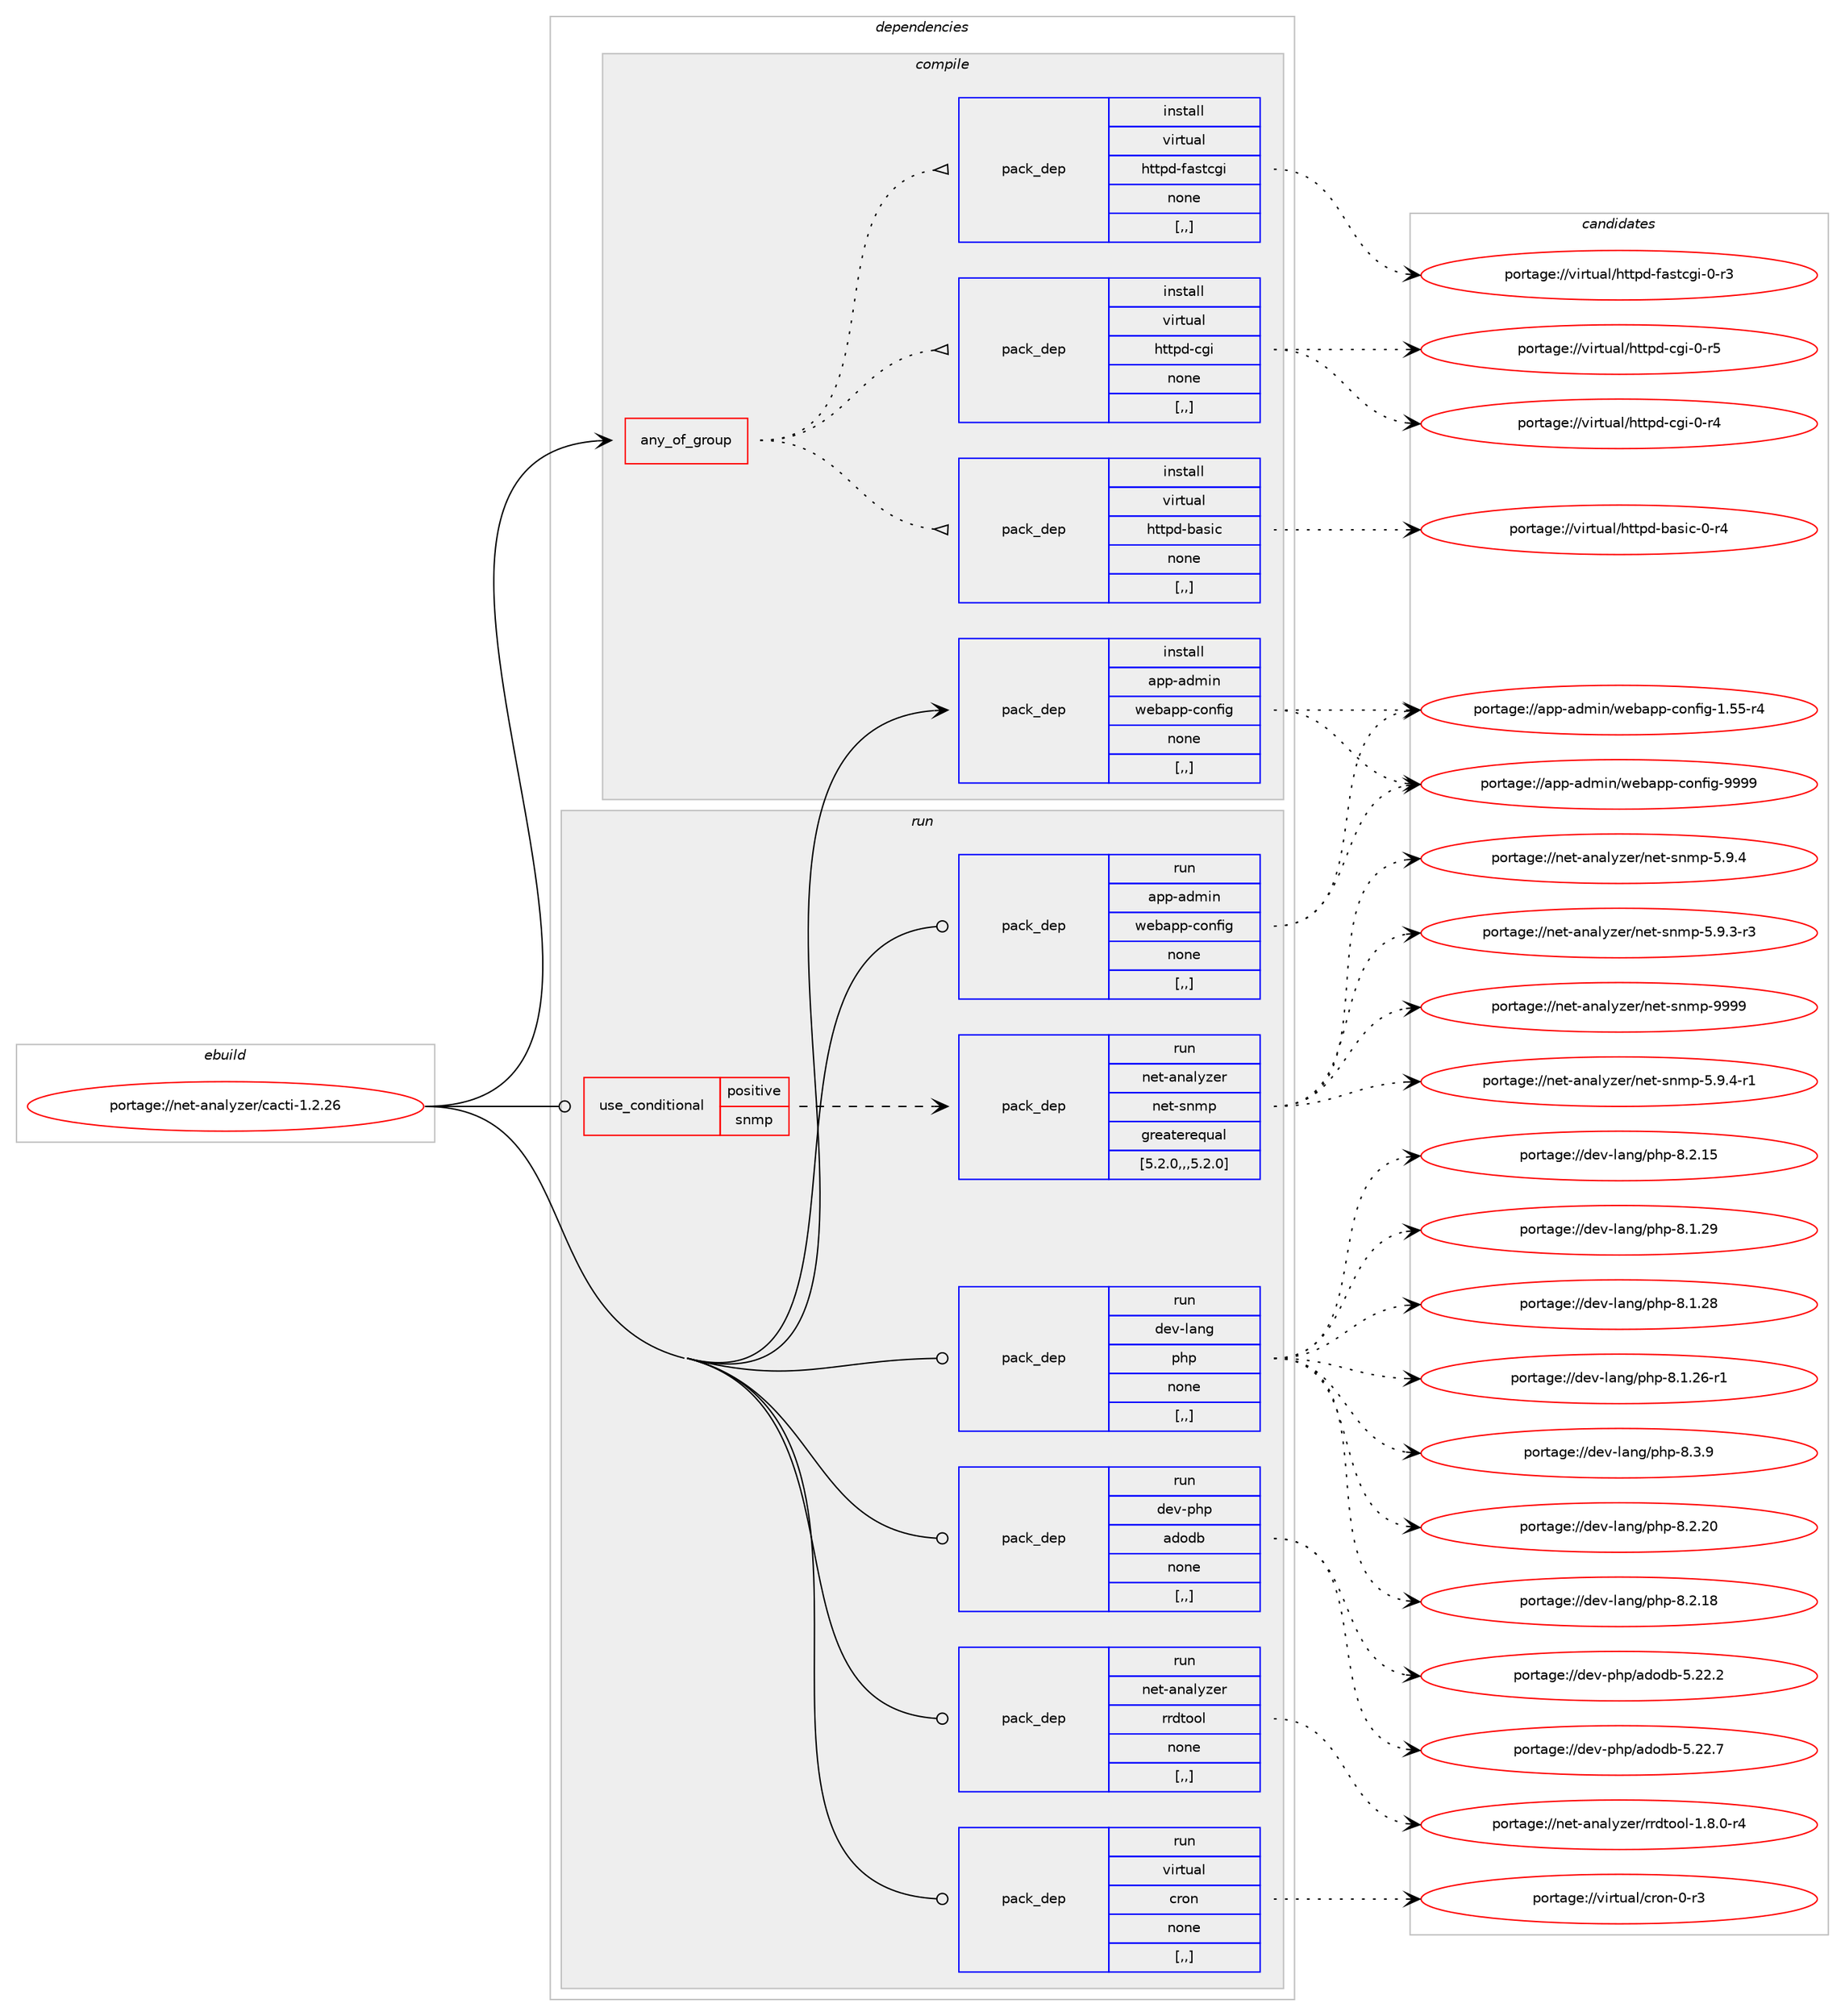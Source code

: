 digraph prolog {

# *************
# Graph options
# *************

newrank=true;
concentrate=true;
compound=true;
graph [rankdir=LR,fontname=Helvetica,fontsize=10,ranksep=1.5];#, ranksep=2.5, nodesep=0.2];
edge  [arrowhead=vee];
node  [fontname=Helvetica,fontsize=10];

# **********
# The ebuild
# **********

subgraph cluster_leftcol {
color=gray;
label=<<i>ebuild</i>>;
id [label="portage://net-analyzer/cacti-1.2.26", color=red, width=4, href="../net-analyzer/cacti-1.2.26.svg"];
}

# ****************
# The dependencies
# ****************

subgraph cluster_midcol {
color=gray;
label=<<i>dependencies</i>>;
subgraph cluster_compile {
fillcolor="#eeeeee";
style=filled;
label=<<i>compile</i>>;
subgraph any2379 {
dependency337156 [label=<<TABLE BORDER="0" CELLBORDER="1" CELLSPACING="0" CELLPADDING="4"><TR><TD CELLPADDING="10">any_of_group</TD></TR></TABLE>>, shape=none, color=red];subgraph pack247707 {
dependency337157 [label=<<TABLE BORDER="0" CELLBORDER="1" CELLSPACING="0" CELLPADDING="4" WIDTH="220"><TR><TD ROWSPAN="6" CELLPADDING="30">pack_dep</TD></TR><TR><TD WIDTH="110">install</TD></TR><TR><TD>virtual</TD></TR><TR><TD>httpd-basic</TD></TR><TR><TD>none</TD></TR><TR><TD>[,,]</TD></TR></TABLE>>, shape=none, color=blue];
}
dependency337156:e -> dependency337157:w [weight=20,style="dotted",arrowhead="oinv"];
subgraph pack247708 {
dependency337158 [label=<<TABLE BORDER="0" CELLBORDER="1" CELLSPACING="0" CELLPADDING="4" WIDTH="220"><TR><TD ROWSPAN="6" CELLPADDING="30">pack_dep</TD></TR><TR><TD WIDTH="110">install</TD></TR><TR><TD>virtual</TD></TR><TR><TD>httpd-cgi</TD></TR><TR><TD>none</TD></TR><TR><TD>[,,]</TD></TR></TABLE>>, shape=none, color=blue];
}
dependency337156:e -> dependency337158:w [weight=20,style="dotted",arrowhead="oinv"];
subgraph pack247709 {
dependency337159 [label=<<TABLE BORDER="0" CELLBORDER="1" CELLSPACING="0" CELLPADDING="4" WIDTH="220"><TR><TD ROWSPAN="6" CELLPADDING="30">pack_dep</TD></TR><TR><TD WIDTH="110">install</TD></TR><TR><TD>virtual</TD></TR><TR><TD>httpd-fastcgi</TD></TR><TR><TD>none</TD></TR><TR><TD>[,,]</TD></TR></TABLE>>, shape=none, color=blue];
}
dependency337156:e -> dependency337159:w [weight=20,style="dotted",arrowhead="oinv"];
}
id:e -> dependency337156:w [weight=20,style="solid",arrowhead="vee"];
subgraph pack247710 {
dependency337160 [label=<<TABLE BORDER="0" CELLBORDER="1" CELLSPACING="0" CELLPADDING="4" WIDTH="220"><TR><TD ROWSPAN="6" CELLPADDING="30">pack_dep</TD></TR><TR><TD WIDTH="110">install</TD></TR><TR><TD>app-admin</TD></TR><TR><TD>webapp-config</TD></TR><TR><TD>none</TD></TR><TR><TD>[,,]</TD></TR></TABLE>>, shape=none, color=blue];
}
id:e -> dependency337160:w [weight=20,style="solid",arrowhead="vee"];
}
subgraph cluster_compileandrun {
fillcolor="#eeeeee";
style=filled;
label=<<i>compile and run</i>>;
}
subgraph cluster_run {
fillcolor="#eeeeee";
style=filled;
label=<<i>run</i>>;
subgraph cond86890 {
dependency337161 [label=<<TABLE BORDER="0" CELLBORDER="1" CELLSPACING="0" CELLPADDING="4"><TR><TD ROWSPAN="3" CELLPADDING="10">use_conditional</TD></TR><TR><TD>positive</TD></TR><TR><TD>snmp</TD></TR></TABLE>>, shape=none, color=red];
subgraph pack247711 {
dependency337162 [label=<<TABLE BORDER="0" CELLBORDER="1" CELLSPACING="0" CELLPADDING="4" WIDTH="220"><TR><TD ROWSPAN="6" CELLPADDING="30">pack_dep</TD></TR><TR><TD WIDTH="110">run</TD></TR><TR><TD>net-analyzer</TD></TR><TR><TD>net-snmp</TD></TR><TR><TD>greaterequal</TD></TR><TR><TD>[5.2.0,,,5.2.0]</TD></TR></TABLE>>, shape=none, color=blue];
}
dependency337161:e -> dependency337162:w [weight=20,style="dashed",arrowhead="vee"];
}
id:e -> dependency337161:w [weight=20,style="solid",arrowhead="odot"];
subgraph pack247712 {
dependency337163 [label=<<TABLE BORDER="0" CELLBORDER="1" CELLSPACING="0" CELLPADDING="4" WIDTH="220"><TR><TD ROWSPAN="6" CELLPADDING="30">pack_dep</TD></TR><TR><TD WIDTH="110">run</TD></TR><TR><TD>app-admin</TD></TR><TR><TD>webapp-config</TD></TR><TR><TD>none</TD></TR><TR><TD>[,,]</TD></TR></TABLE>>, shape=none, color=blue];
}
id:e -> dependency337163:w [weight=20,style="solid",arrowhead="odot"];
subgraph pack247713 {
dependency337164 [label=<<TABLE BORDER="0" CELLBORDER="1" CELLSPACING="0" CELLPADDING="4" WIDTH="220"><TR><TD ROWSPAN="6" CELLPADDING="30">pack_dep</TD></TR><TR><TD WIDTH="110">run</TD></TR><TR><TD>dev-lang</TD></TR><TR><TD>php</TD></TR><TR><TD>none</TD></TR><TR><TD>[,,]</TD></TR></TABLE>>, shape=none, color=blue];
}
id:e -> dependency337164:w [weight=20,style="solid",arrowhead="odot"];
subgraph pack247714 {
dependency337165 [label=<<TABLE BORDER="0" CELLBORDER="1" CELLSPACING="0" CELLPADDING="4" WIDTH="220"><TR><TD ROWSPAN="6" CELLPADDING="30">pack_dep</TD></TR><TR><TD WIDTH="110">run</TD></TR><TR><TD>dev-php</TD></TR><TR><TD>adodb</TD></TR><TR><TD>none</TD></TR><TR><TD>[,,]</TD></TR></TABLE>>, shape=none, color=blue];
}
id:e -> dependency337165:w [weight=20,style="solid",arrowhead="odot"];
subgraph pack247715 {
dependency337166 [label=<<TABLE BORDER="0" CELLBORDER="1" CELLSPACING="0" CELLPADDING="4" WIDTH="220"><TR><TD ROWSPAN="6" CELLPADDING="30">pack_dep</TD></TR><TR><TD WIDTH="110">run</TD></TR><TR><TD>net-analyzer</TD></TR><TR><TD>rrdtool</TD></TR><TR><TD>none</TD></TR><TR><TD>[,,]</TD></TR></TABLE>>, shape=none, color=blue];
}
id:e -> dependency337166:w [weight=20,style="solid",arrowhead="odot"];
subgraph pack247716 {
dependency337167 [label=<<TABLE BORDER="0" CELLBORDER="1" CELLSPACING="0" CELLPADDING="4" WIDTH="220"><TR><TD ROWSPAN="6" CELLPADDING="30">pack_dep</TD></TR><TR><TD WIDTH="110">run</TD></TR><TR><TD>virtual</TD></TR><TR><TD>cron</TD></TR><TR><TD>none</TD></TR><TR><TD>[,,]</TD></TR></TABLE>>, shape=none, color=blue];
}
id:e -> dependency337167:w [weight=20,style="solid",arrowhead="odot"];
}
}

# **************
# The candidates
# **************

subgraph cluster_choices {
rank=same;
color=gray;
label=<<i>candidates</i>>;

subgraph choice247707 {
color=black;
nodesep=1;
choice11810511411611797108471041161161121004598971151059945484511452 [label="portage://virtual/httpd-basic-0-r4", color=red, width=4,href="../virtual/httpd-basic-0-r4.svg"];
dependency337157:e -> choice11810511411611797108471041161161121004598971151059945484511452:w [style=dotted,weight="100"];
}
subgraph choice247708 {
color=black;
nodesep=1;
choice1181051141161179710847104116116112100459910310545484511453 [label="portage://virtual/httpd-cgi-0-r5", color=red, width=4,href="../virtual/httpd-cgi-0-r5.svg"];
choice1181051141161179710847104116116112100459910310545484511452 [label="portage://virtual/httpd-cgi-0-r4", color=red, width=4,href="../virtual/httpd-cgi-0-r4.svg"];
dependency337158:e -> choice1181051141161179710847104116116112100459910310545484511453:w [style=dotted,weight="100"];
dependency337158:e -> choice1181051141161179710847104116116112100459910310545484511452:w [style=dotted,weight="100"];
}
subgraph choice247709 {
color=black;
nodesep=1;
choice118105114116117971084710411611611210045102971151169910310545484511451 [label="portage://virtual/httpd-fastcgi-0-r3", color=red, width=4,href="../virtual/httpd-fastcgi-0-r3.svg"];
dependency337159:e -> choice118105114116117971084710411611611210045102971151169910310545484511451:w [style=dotted,weight="100"];
}
subgraph choice247710 {
color=black;
nodesep=1;
choice97112112459710010910511047119101989711211245991111101021051034557575757 [label="portage://app-admin/webapp-config-9999", color=red, width=4,href="../app-admin/webapp-config-9999.svg"];
choice971121124597100109105110471191019897112112459911111010210510345494653534511452 [label="portage://app-admin/webapp-config-1.55-r4", color=red, width=4,href="../app-admin/webapp-config-1.55-r4.svg"];
dependency337160:e -> choice97112112459710010910511047119101989711211245991111101021051034557575757:w [style=dotted,weight="100"];
dependency337160:e -> choice971121124597100109105110471191019897112112459911111010210510345494653534511452:w [style=dotted,weight="100"];
}
subgraph choice247711 {
color=black;
nodesep=1;
choice11010111645971109710812112210111447110101116451151101091124557575757 [label="portage://net-analyzer/net-snmp-9999", color=red, width=4,href="../net-analyzer/net-snmp-9999.svg"];
choice11010111645971109710812112210111447110101116451151101091124553465746524511449 [label="portage://net-analyzer/net-snmp-5.9.4-r1", color=red, width=4,href="../net-analyzer/net-snmp-5.9.4-r1.svg"];
choice1101011164597110971081211221011144711010111645115110109112455346574652 [label="portage://net-analyzer/net-snmp-5.9.4", color=red, width=4,href="../net-analyzer/net-snmp-5.9.4.svg"];
choice11010111645971109710812112210111447110101116451151101091124553465746514511451 [label="portage://net-analyzer/net-snmp-5.9.3-r3", color=red, width=4,href="../net-analyzer/net-snmp-5.9.3-r3.svg"];
dependency337162:e -> choice11010111645971109710812112210111447110101116451151101091124557575757:w [style=dotted,weight="100"];
dependency337162:e -> choice11010111645971109710812112210111447110101116451151101091124553465746524511449:w [style=dotted,weight="100"];
dependency337162:e -> choice1101011164597110971081211221011144711010111645115110109112455346574652:w [style=dotted,weight="100"];
dependency337162:e -> choice11010111645971109710812112210111447110101116451151101091124553465746514511451:w [style=dotted,weight="100"];
}
subgraph choice247712 {
color=black;
nodesep=1;
choice97112112459710010910511047119101989711211245991111101021051034557575757 [label="portage://app-admin/webapp-config-9999", color=red, width=4,href="../app-admin/webapp-config-9999.svg"];
choice971121124597100109105110471191019897112112459911111010210510345494653534511452 [label="portage://app-admin/webapp-config-1.55-r4", color=red, width=4,href="../app-admin/webapp-config-1.55-r4.svg"];
dependency337163:e -> choice97112112459710010910511047119101989711211245991111101021051034557575757:w [style=dotted,weight="100"];
dependency337163:e -> choice971121124597100109105110471191019897112112459911111010210510345494653534511452:w [style=dotted,weight="100"];
}
subgraph choice247713 {
color=black;
nodesep=1;
choice100101118451089711010347112104112455646514657 [label="portage://dev-lang/php-8.3.9", color=red, width=4,href="../dev-lang/php-8.3.9.svg"];
choice10010111845108971101034711210411245564650465048 [label="portage://dev-lang/php-8.2.20", color=red, width=4,href="../dev-lang/php-8.2.20.svg"];
choice10010111845108971101034711210411245564650464956 [label="portage://dev-lang/php-8.2.18", color=red, width=4,href="../dev-lang/php-8.2.18.svg"];
choice10010111845108971101034711210411245564650464953 [label="portage://dev-lang/php-8.2.15", color=red, width=4,href="../dev-lang/php-8.2.15.svg"];
choice10010111845108971101034711210411245564649465057 [label="portage://dev-lang/php-8.1.29", color=red, width=4,href="../dev-lang/php-8.1.29.svg"];
choice10010111845108971101034711210411245564649465056 [label="portage://dev-lang/php-8.1.28", color=red, width=4,href="../dev-lang/php-8.1.28.svg"];
choice100101118451089711010347112104112455646494650544511449 [label="portage://dev-lang/php-8.1.26-r1", color=red, width=4,href="../dev-lang/php-8.1.26-r1.svg"];
dependency337164:e -> choice100101118451089711010347112104112455646514657:w [style=dotted,weight="100"];
dependency337164:e -> choice10010111845108971101034711210411245564650465048:w [style=dotted,weight="100"];
dependency337164:e -> choice10010111845108971101034711210411245564650464956:w [style=dotted,weight="100"];
dependency337164:e -> choice10010111845108971101034711210411245564650464953:w [style=dotted,weight="100"];
dependency337164:e -> choice10010111845108971101034711210411245564649465057:w [style=dotted,weight="100"];
dependency337164:e -> choice10010111845108971101034711210411245564649465056:w [style=dotted,weight="100"];
dependency337164:e -> choice100101118451089711010347112104112455646494650544511449:w [style=dotted,weight="100"];
}
subgraph choice247714 {
color=black;
nodesep=1;
choice1001011184511210411247971001111009845534650504655 [label="portage://dev-php/adodb-5.22.7", color=red, width=4,href="../dev-php/adodb-5.22.7.svg"];
choice1001011184511210411247971001111009845534650504650 [label="portage://dev-php/adodb-5.22.2", color=red, width=4,href="../dev-php/adodb-5.22.2.svg"];
dependency337165:e -> choice1001011184511210411247971001111009845534650504655:w [style=dotted,weight="100"];
dependency337165:e -> choice1001011184511210411247971001111009845534650504650:w [style=dotted,weight="100"];
}
subgraph choice247715 {
color=black;
nodesep=1;
choice110101116459711097108121122101114471141141001161111111084549465646484511452 [label="portage://net-analyzer/rrdtool-1.8.0-r4", color=red, width=4,href="../net-analyzer/rrdtool-1.8.0-r4.svg"];
dependency337166:e -> choice110101116459711097108121122101114471141141001161111111084549465646484511452:w [style=dotted,weight="100"];
}
subgraph choice247716 {
color=black;
nodesep=1;
choice11810511411611797108479911411111045484511451 [label="portage://virtual/cron-0-r3", color=red, width=4,href="../virtual/cron-0-r3.svg"];
dependency337167:e -> choice11810511411611797108479911411111045484511451:w [style=dotted,weight="100"];
}
}

}
